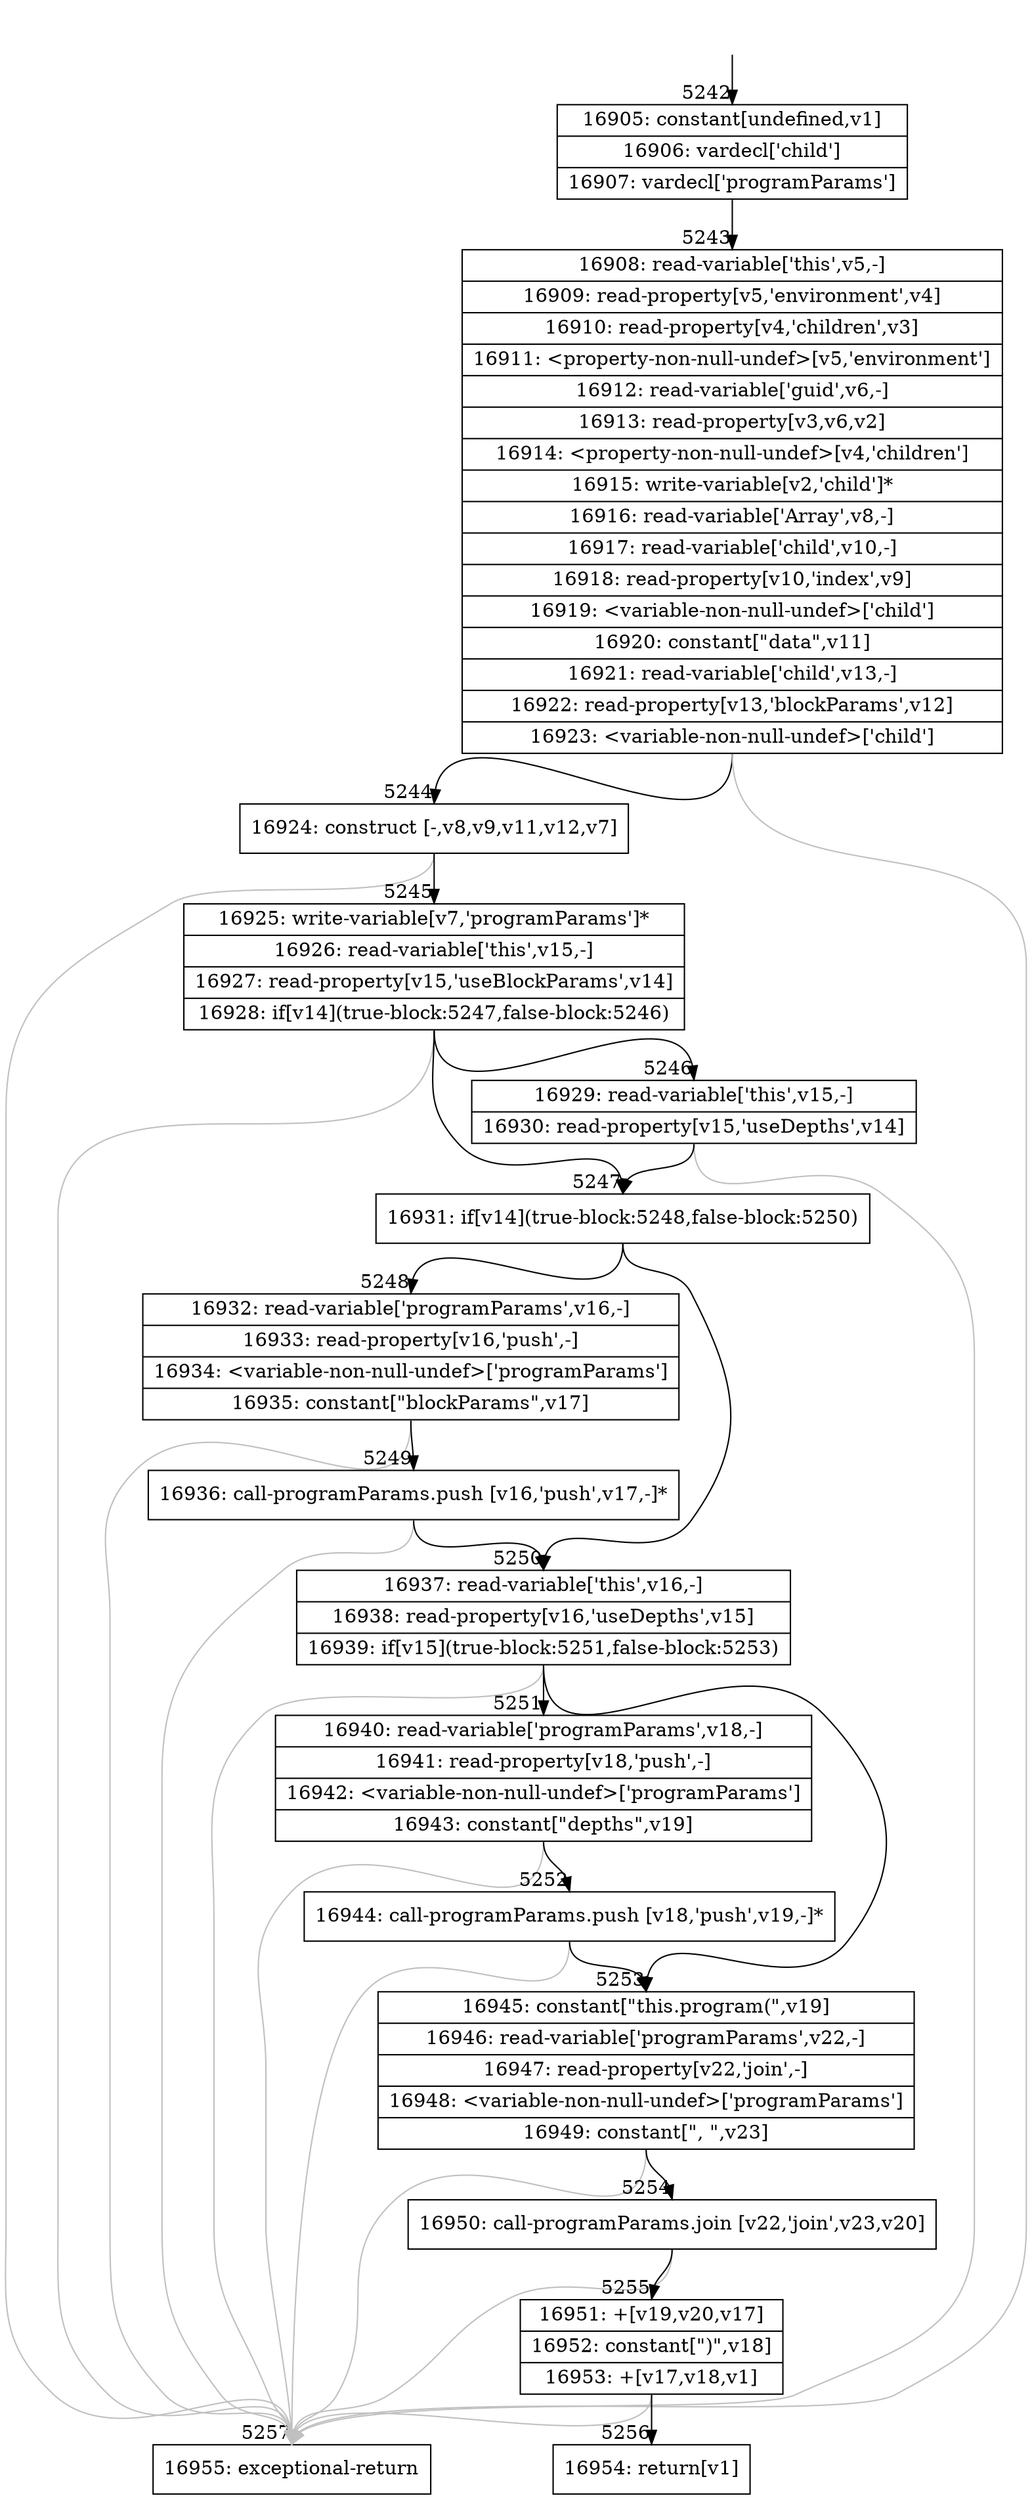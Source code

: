 digraph {
rankdir="TD"
BB_entry245[shape=none,label=""];
BB_entry245 -> BB5242 [tailport=s, headport=n, headlabel="    5242"]
BB5242 [shape=record label="{16905: constant[undefined,v1]|16906: vardecl['child']|16907: vardecl['programParams']}" ] 
BB5242 -> BB5243 [tailport=s, headport=n, headlabel="      5243"]
BB5243 [shape=record label="{16908: read-variable['this',v5,-]|16909: read-property[v5,'environment',v4]|16910: read-property[v4,'children',v3]|16911: \<property-non-null-undef\>[v5,'environment']|16912: read-variable['guid',v6,-]|16913: read-property[v3,v6,v2]|16914: \<property-non-null-undef\>[v4,'children']|16915: write-variable[v2,'child']*|16916: read-variable['Array',v8,-]|16917: read-variable['child',v10,-]|16918: read-property[v10,'index',v9]|16919: \<variable-non-null-undef\>['child']|16920: constant[\"data\",v11]|16921: read-variable['child',v13,-]|16922: read-property[v13,'blockParams',v12]|16923: \<variable-non-null-undef\>['child']}" ] 
BB5243 -> BB5244 [tailport=s, headport=n, headlabel="      5244"]
BB5243 -> BB5257 [tailport=s, headport=n, color=gray, headlabel="      5257"]
BB5244 [shape=record label="{16924: construct [-,v8,v9,v11,v12,v7]}" ] 
BB5244 -> BB5245 [tailport=s, headport=n, headlabel="      5245"]
BB5244 -> BB5257 [tailport=s, headport=n, color=gray]
BB5245 [shape=record label="{16925: write-variable[v7,'programParams']*|16926: read-variable['this',v15,-]|16927: read-property[v15,'useBlockParams',v14]|16928: if[v14](true-block:5247,false-block:5246)}" ] 
BB5245 -> BB5247 [tailport=s, headport=n, headlabel="      5247"]
BB5245 -> BB5246 [tailport=s, headport=n, headlabel="      5246"]
BB5245 -> BB5257 [tailport=s, headport=n, color=gray]
BB5246 [shape=record label="{16929: read-variable['this',v15,-]|16930: read-property[v15,'useDepths',v14]}" ] 
BB5246 -> BB5247 [tailport=s, headport=n]
BB5246 -> BB5257 [tailport=s, headport=n, color=gray]
BB5247 [shape=record label="{16931: if[v14](true-block:5248,false-block:5250)}" ] 
BB5247 -> BB5248 [tailport=s, headport=n, headlabel="      5248"]
BB5247 -> BB5250 [tailport=s, headport=n, headlabel="      5250"]
BB5248 [shape=record label="{16932: read-variable['programParams',v16,-]|16933: read-property[v16,'push',-]|16934: \<variable-non-null-undef\>['programParams']|16935: constant[\"blockParams\",v17]}" ] 
BB5248 -> BB5249 [tailport=s, headport=n, headlabel="      5249"]
BB5248 -> BB5257 [tailport=s, headport=n, color=gray]
BB5249 [shape=record label="{16936: call-programParams.push [v16,'push',v17,-]*}" ] 
BB5249 -> BB5250 [tailport=s, headport=n]
BB5249 -> BB5257 [tailport=s, headport=n, color=gray]
BB5250 [shape=record label="{16937: read-variable['this',v16,-]|16938: read-property[v16,'useDepths',v15]|16939: if[v15](true-block:5251,false-block:5253)}" ] 
BB5250 -> BB5251 [tailport=s, headport=n, headlabel="      5251"]
BB5250 -> BB5253 [tailport=s, headport=n, headlabel="      5253"]
BB5250 -> BB5257 [tailport=s, headport=n, color=gray]
BB5251 [shape=record label="{16940: read-variable['programParams',v18,-]|16941: read-property[v18,'push',-]|16942: \<variable-non-null-undef\>['programParams']|16943: constant[\"depths\",v19]}" ] 
BB5251 -> BB5252 [tailport=s, headport=n, headlabel="      5252"]
BB5251 -> BB5257 [tailport=s, headport=n, color=gray]
BB5252 [shape=record label="{16944: call-programParams.push [v18,'push',v19,-]*}" ] 
BB5252 -> BB5253 [tailport=s, headport=n]
BB5252 -> BB5257 [tailport=s, headport=n, color=gray]
BB5253 [shape=record label="{16945: constant[\"this.program(\",v19]|16946: read-variable['programParams',v22,-]|16947: read-property[v22,'join',-]|16948: \<variable-non-null-undef\>['programParams']|16949: constant[\", \",v23]}" ] 
BB5253 -> BB5254 [tailport=s, headport=n, headlabel="      5254"]
BB5253 -> BB5257 [tailport=s, headport=n, color=gray]
BB5254 [shape=record label="{16950: call-programParams.join [v22,'join',v23,v20]}" ] 
BB5254 -> BB5255 [tailport=s, headport=n, headlabel="      5255"]
BB5254 -> BB5257 [tailport=s, headport=n, color=gray]
BB5255 [shape=record label="{16951: +[v19,v20,v17]|16952: constant[\")\",v18]|16953: +[v17,v18,v1]}" ] 
BB5255 -> BB5256 [tailport=s, headport=n, headlabel="      5256"]
BB5255 -> BB5257 [tailport=s, headport=n, color=gray]
BB5256 [shape=record label="{16954: return[v1]}" ] 
BB5257 [shape=record label="{16955: exceptional-return}" ] 
//#$~ 3390
}
